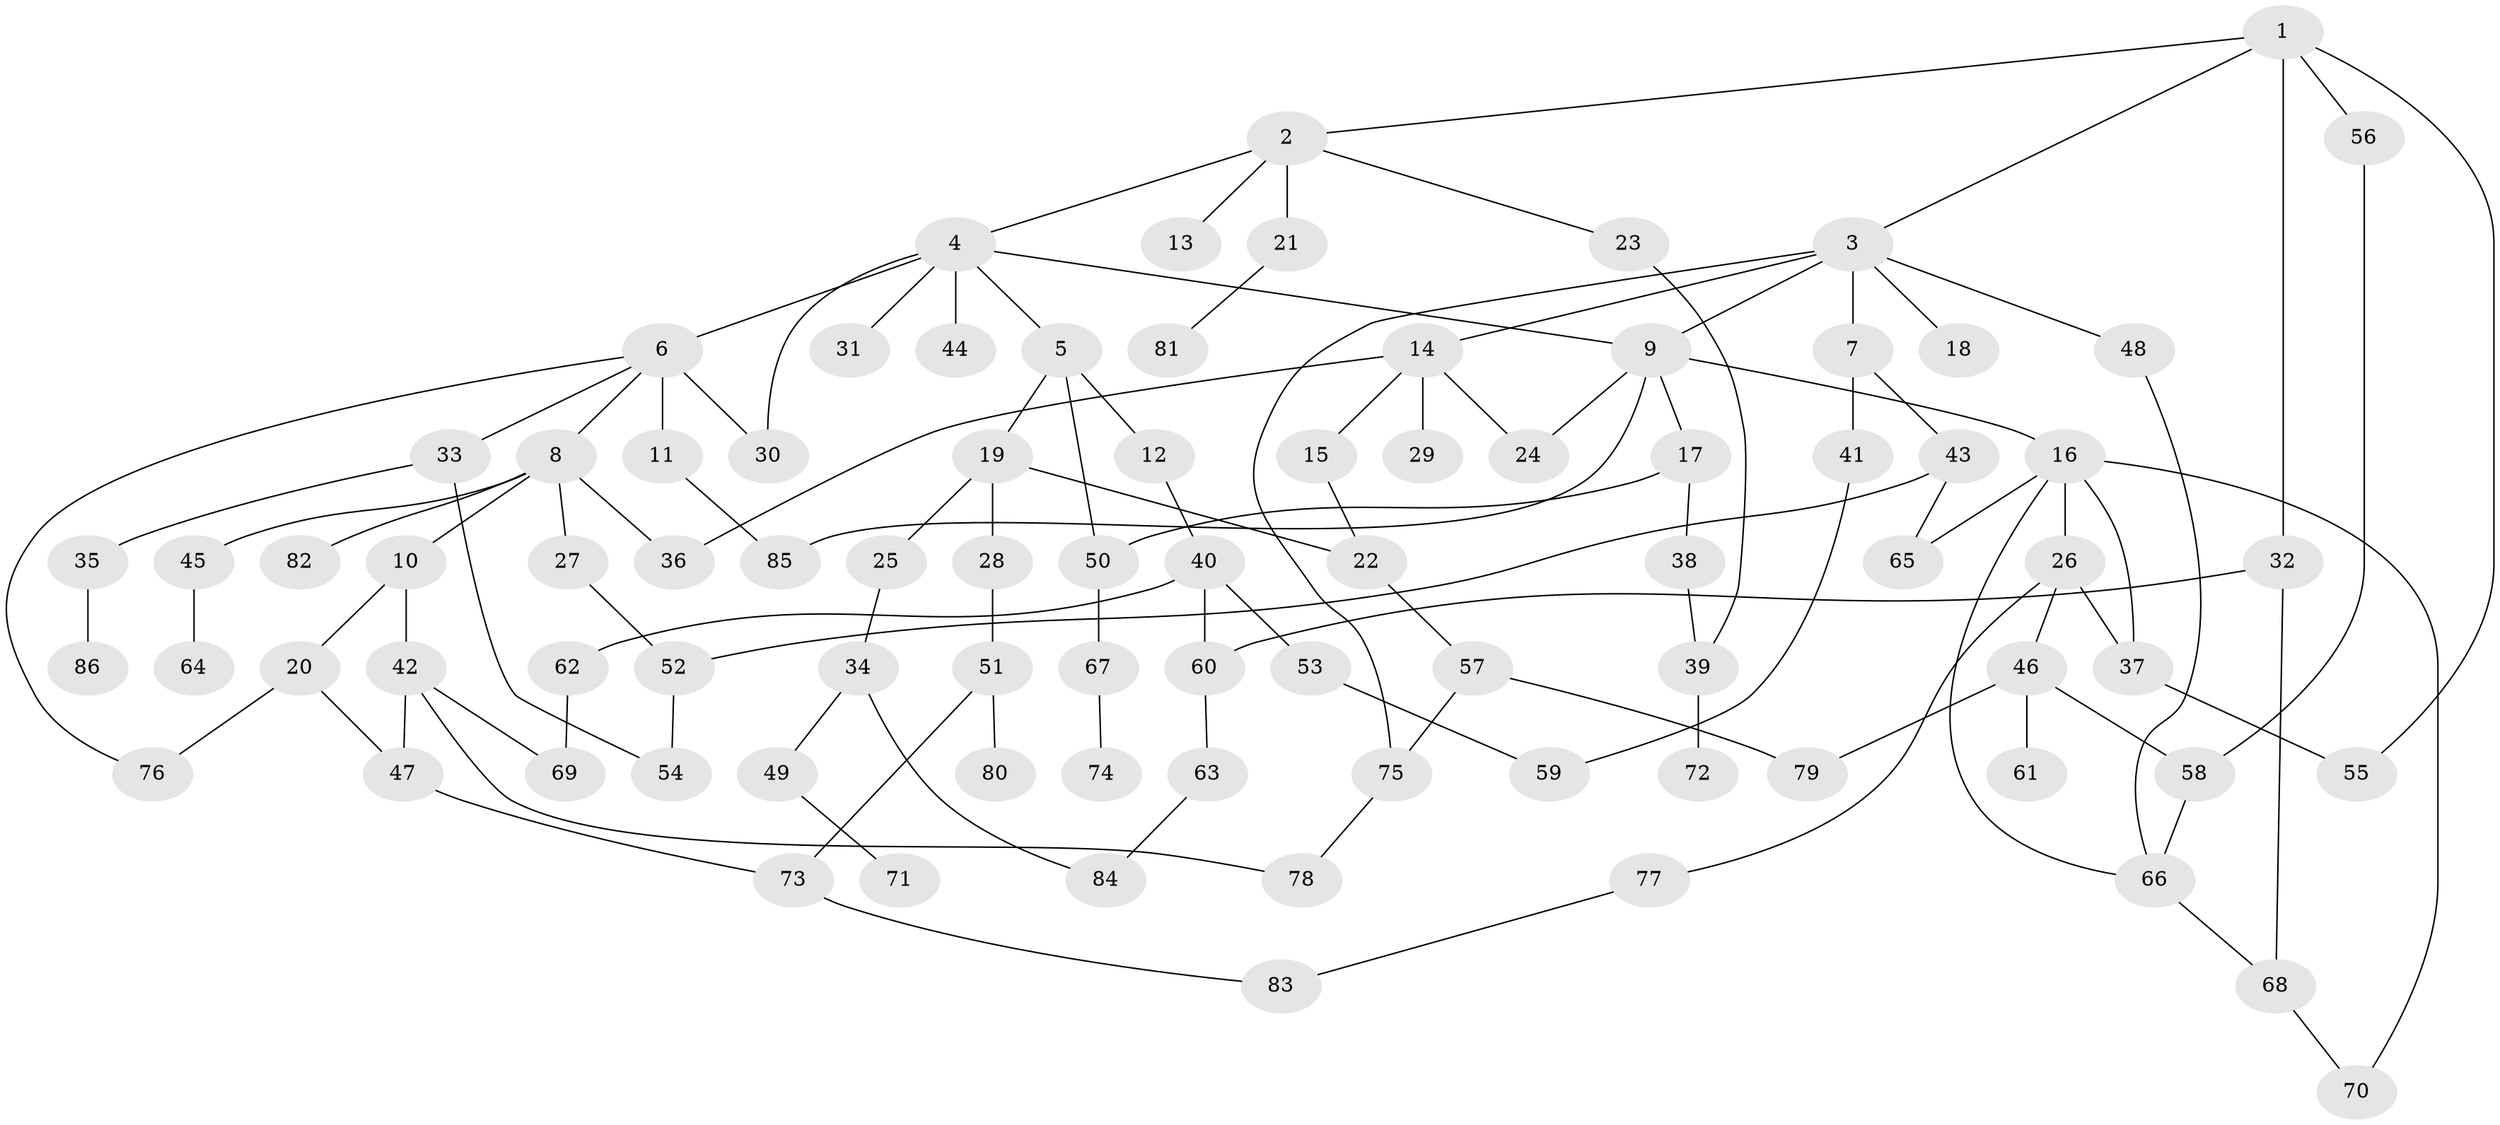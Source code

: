 // original degree distribution, {6: 0.028169014084507043, 5: 0.04225352112676056, 8: 0.014084507042253521, 4: 0.07746478873239436, 3: 0.176056338028169, 7: 0.007042253521126761, 1: 0.29577464788732394, 2: 0.3591549295774648}
// Generated by graph-tools (version 1.1) at 2025/48/03/04/25 22:48:42]
// undirected, 86 vertices, 114 edges
graph export_dot {
  node [color=gray90,style=filled];
  1;
  2;
  3;
  4;
  5;
  6;
  7;
  8;
  9;
  10;
  11;
  12;
  13;
  14;
  15;
  16;
  17;
  18;
  19;
  20;
  21;
  22;
  23;
  24;
  25;
  26;
  27;
  28;
  29;
  30;
  31;
  32;
  33;
  34;
  35;
  36;
  37;
  38;
  39;
  40;
  41;
  42;
  43;
  44;
  45;
  46;
  47;
  48;
  49;
  50;
  51;
  52;
  53;
  54;
  55;
  56;
  57;
  58;
  59;
  60;
  61;
  62;
  63;
  64;
  65;
  66;
  67;
  68;
  69;
  70;
  71;
  72;
  73;
  74;
  75;
  76;
  77;
  78;
  79;
  80;
  81;
  82;
  83;
  84;
  85;
  86;
  1 -- 2 [weight=1.0];
  1 -- 3 [weight=1.0];
  1 -- 32 [weight=1.0];
  1 -- 55 [weight=1.0];
  1 -- 56 [weight=1.0];
  2 -- 4 [weight=1.0];
  2 -- 13 [weight=1.0];
  2 -- 21 [weight=1.0];
  2 -- 23 [weight=1.0];
  3 -- 7 [weight=1.0];
  3 -- 9 [weight=1.0];
  3 -- 14 [weight=1.0];
  3 -- 18 [weight=1.0];
  3 -- 48 [weight=1.0];
  3 -- 75 [weight=1.0];
  4 -- 5 [weight=1.0];
  4 -- 6 [weight=1.0];
  4 -- 9 [weight=1.0];
  4 -- 30 [weight=1.0];
  4 -- 31 [weight=1.0];
  4 -- 44 [weight=1.0];
  5 -- 12 [weight=1.0];
  5 -- 19 [weight=1.0];
  5 -- 50 [weight=1.0];
  6 -- 8 [weight=1.0];
  6 -- 11 [weight=1.0];
  6 -- 30 [weight=2.0];
  6 -- 33 [weight=1.0];
  6 -- 76 [weight=1.0];
  7 -- 41 [weight=1.0];
  7 -- 43 [weight=1.0];
  8 -- 10 [weight=1.0];
  8 -- 27 [weight=1.0];
  8 -- 36 [weight=1.0];
  8 -- 45 [weight=1.0];
  8 -- 82 [weight=1.0];
  9 -- 16 [weight=1.0];
  9 -- 17 [weight=1.0];
  9 -- 24 [weight=1.0];
  9 -- 85 [weight=1.0];
  10 -- 20 [weight=1.0];
  10 -- 42 [weight=1.0];
  11 -- 85 [weight=1.0];
  12 -- 40 [weight=1.0];
  14 -- 15 [weight=1.0];
  14 -- 24 [weight=1.0];
  14 -- 29 [weight=1.0];
  14 -- 36 [weight=1.0];
  15 -- 22 [weight=3.0];
  16 -- 26 [weight=1.0];
  16 -- 37 [weight=1.0];
  16 -- 65 [weight=1.0];
  16 -- 66 [weight=1.0];
  16 -- 70 [weight=1.0];
  17 -- 38 [weight=1.0];
  17 -- 50 [weight=1.0];
  19 -- 22 [weight=1.0];
  19 -- 25 [weight=1.0];
  19 -- 28 [weight=1.0];
  20 -- 47 [weight=1.0];
  20 -- 76 [weight=1.0];
  21 -- 81 [weight=1.0];
  22 -- 57 [weight=1.0];
  23 -- 39 [weight=1.0];
  25 -- 34 [weight=1.0];
  26 -- 37 [weight=1.0];
  26 -- 46 [weight=1.0];
  26 -- 77 [weight=1.0];
  27 -- 52 [weight=1.0];
  28 -- 51 [weight=1.0];
  32 -- 60 [weight=1.0];
  32 -- 68 [weight=1.0];
  33 -- 35 [weight=1.0];
  33 -- 54 [weight=1.0];
  34 -- 49 [weight=1.0];
  34 -- 84 [weight=1.0];
  35 -- 86 [weight=1.0];
  37 -- 55 [weight=2.0];
  38 -- 39 [weight=1.0];
  39 -- 72 [weight=2.0];
  40 -- 53 [weight=1.0];
  40 -- 60 [weight=1.0];
  40 -- 62 [weight=1.0];
  41 -- 59 [weight=1.0];
  42 -- 47 [weight=1.0];
  42 -- 69 [weight=1.0];
  42 -- 78 [weight=1.0];
  43 -- 52 [weight=1.0];
  43 -- 65 [weight=1.0];
  45 -- 64 [weight=1.0];
  46 -- 58 [weight=1.0];
  46 -- 61 [weight=1.0];
  46 -- 79 [weight=1.0];
  47 -- 73 [weight=1.0];
  48 -- 66 [weight=1.0];
  49 -- 71 [weight=1.0];
  50 -- 67 [weight=1.0];
  51 -- 73 [weight=1.0];
  51 -- 80 [weight=1.0];
  52 -- 54 [weight=1.0];
  53 -- 59 [weight=1.0];
  56 -- 58 [weight=1.0];
  57 -- 75 [weight=1.0];
  57 -- 79 [weight=1.0];
  58 -- 66 [weight=1.0];
  60 -- 63 [weight=1.0];
  62 -- 69 [weight=1.0];
  63 -- 84 [weight=1.0];
  66 -- 68 [weight=1.0];
  67 -- 74 [weight=1.0];
  68 -- 70 [weight=1.0];
  73 -- 83 [weight=1.0];
  75 -- 78 [weight=1.0];
  77 -- 83 [weight=1.0];
}
